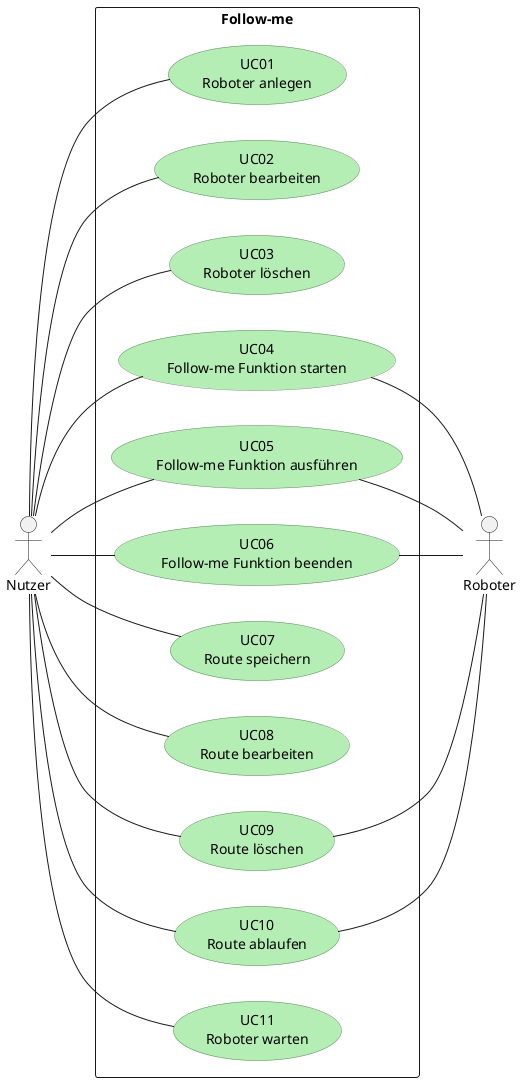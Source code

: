 @startuml example-usecase-diagram
left to right direction

' skin parameters for usecase with special stereotype
skinparam usecase<<unspezifiziert>> {
  BackgroundColor #B4EEB4
  BorderColor 		#698b69
  StereotypeFontColor #black
  StereotypeFontSize 10
}


actor Nutzer
actor Roboter

rectangle "Follow-me" {
  usecase "UC01\nRoboter anlegen" as uc01 #B4EEB4;line:698b69
  usecase "UC02\nRoboter bearbeiten" as uc02 #B4EEB4;line:698b69
  usecase "UC03\nRoboter löschen" as uc03 #B4EEB4;line:698b69
  usecase "UC04\nFollow-me Funktion starten" as uc04 #B4EEB4;line:698b69
   usecase "UC05\nFollow-me Funktion ausführen" as uc05 #B4EEB4;line:698b69
  usecase "UC06\nFollow-me Funktion beenden"  as uc06 #B4EEB4;line:698b69
  usecase "UC07\nRoute speichern" as uc07 #B4EEB4;line:698b69
  usecase "UC08\nRoute bearbeiten"  as uc08 #B4EEB4;line:698b69
  usecase "UC09\nRoute löschen" as uc09 #B4EEB4;line:698b69
  usecase "UC10\nRoute ablaufen"  as uc10 #B4EEB4;line:698b69
  usecase "UC11\nRoboter warten"  as uc11 #B4EEB4;line:698b69



  ' single line:
  'usecase "UC05\nAnmeldedaten erfassen" as uc05
  ' multiple lines:

}

Nutzer -- uc01
Nutzer -- uc02
Nutzer -- uc03
Nutzer -- uc04
Nutzer -- uc05
Nutzer -- uc06
Nutzer -- uc07
Nutzer -- uc08
Nutzer -- uc09
Nutzer -- uc10
Nutzer -- uc11
uc04 -- Roboter
uc05 -- Roboter
uc06 -- Roboter
uc10 -- Roboter
uc09 -- Roboter 
@enduml